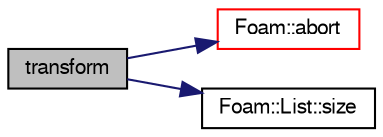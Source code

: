 digraph "transform"
{
  bgcolor="transparent";
  edge [fontname="FreeSans",fontsize="10",labelfontname="FreeSans",labelfontsize="10"];
  node [fontname="FreeSans",fontsize="10",shape=record];
  rankdir="LR";
  Node1276 [label="transform",height=0.2,width=0.4,color="black", fillcolor="grey75", style="filled", fontcolor="black"];
  Node1276 -> Node1277 [color="midnightblue",fontsize="10",style="solid",fontname="FreeSans"];
  Node1277 [label="Foam::abort",height=0.2,width=0.4,color="red",URL="$a21124.html#a447107a607d03e417307c203fa5fb44b"];
  Node1276 -> Node1320 [color="midnightblue",fontsize="10",style="solid",fontname="FreeSans"];
  Node1320 [label="Foam::List::size",height=0.2,width=0.4,color="black",URL="$a25694.html#a8a5f6fa29bd4b500caf186f60245b384",tooltip="Override size to be inconsistent with allocated storage. "];
}
